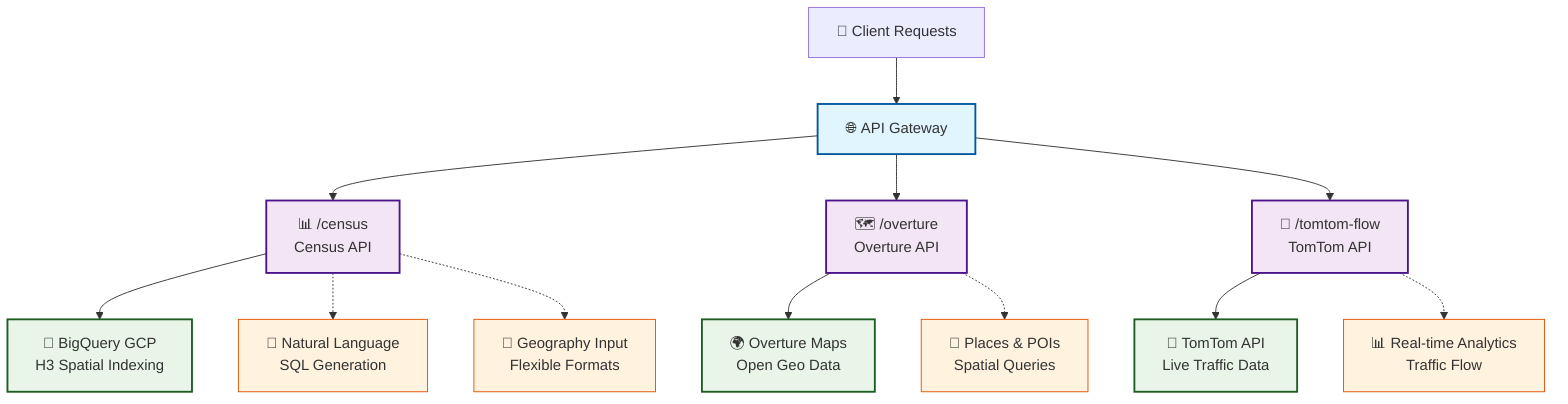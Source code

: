 graph TD
    A["👤 Client Requests"] --> B["🌐 API Gateway"]
    
    B --> C["📊 /census<br/>Census API"]
    B --> D["🗺️ /overture<br/>Overture API"] 
    B --> E["🚦 /tomtom-flow<br/>TomTom API"]
    
    C --> F["💾 BigQuery GCP<br/>H3 Spatial Indexing"]
    D --> G["🌍 Overture Maps<br/>Open Geo Data"]
    E --> H["🚨 TomTom API<br/>Live Traffic Data"]
    
    C -.-> I["🧠 Natural Language<br/>SQL Generation"]
    C -.-> J["📍 Geography Input<br/>Flexible Formats"]
    
    D -.-> K["🏢 Places & POIs<br/>Spatial Queries"]
    
    E -.-> L["📊 Real-time Analytics<br/>Traffic Flow"]
    
    classDef gateway fill:#e1f5fe,stroke:#01579b,stroke-width:2px
    classDef service fill:#f3e5f5,stroke:#4a148c,stroke-width:2px
    classDef datasource fill:#e8f5e8,stroke:#1b5e20,stroke-width:2px
    classDef feature fill:#fff3e0,stroke:#e65100,stroke-width:1px
    
    class B gateway
    class C,D,E service
    class F,G,H datasource
    class I,J,K,L feature